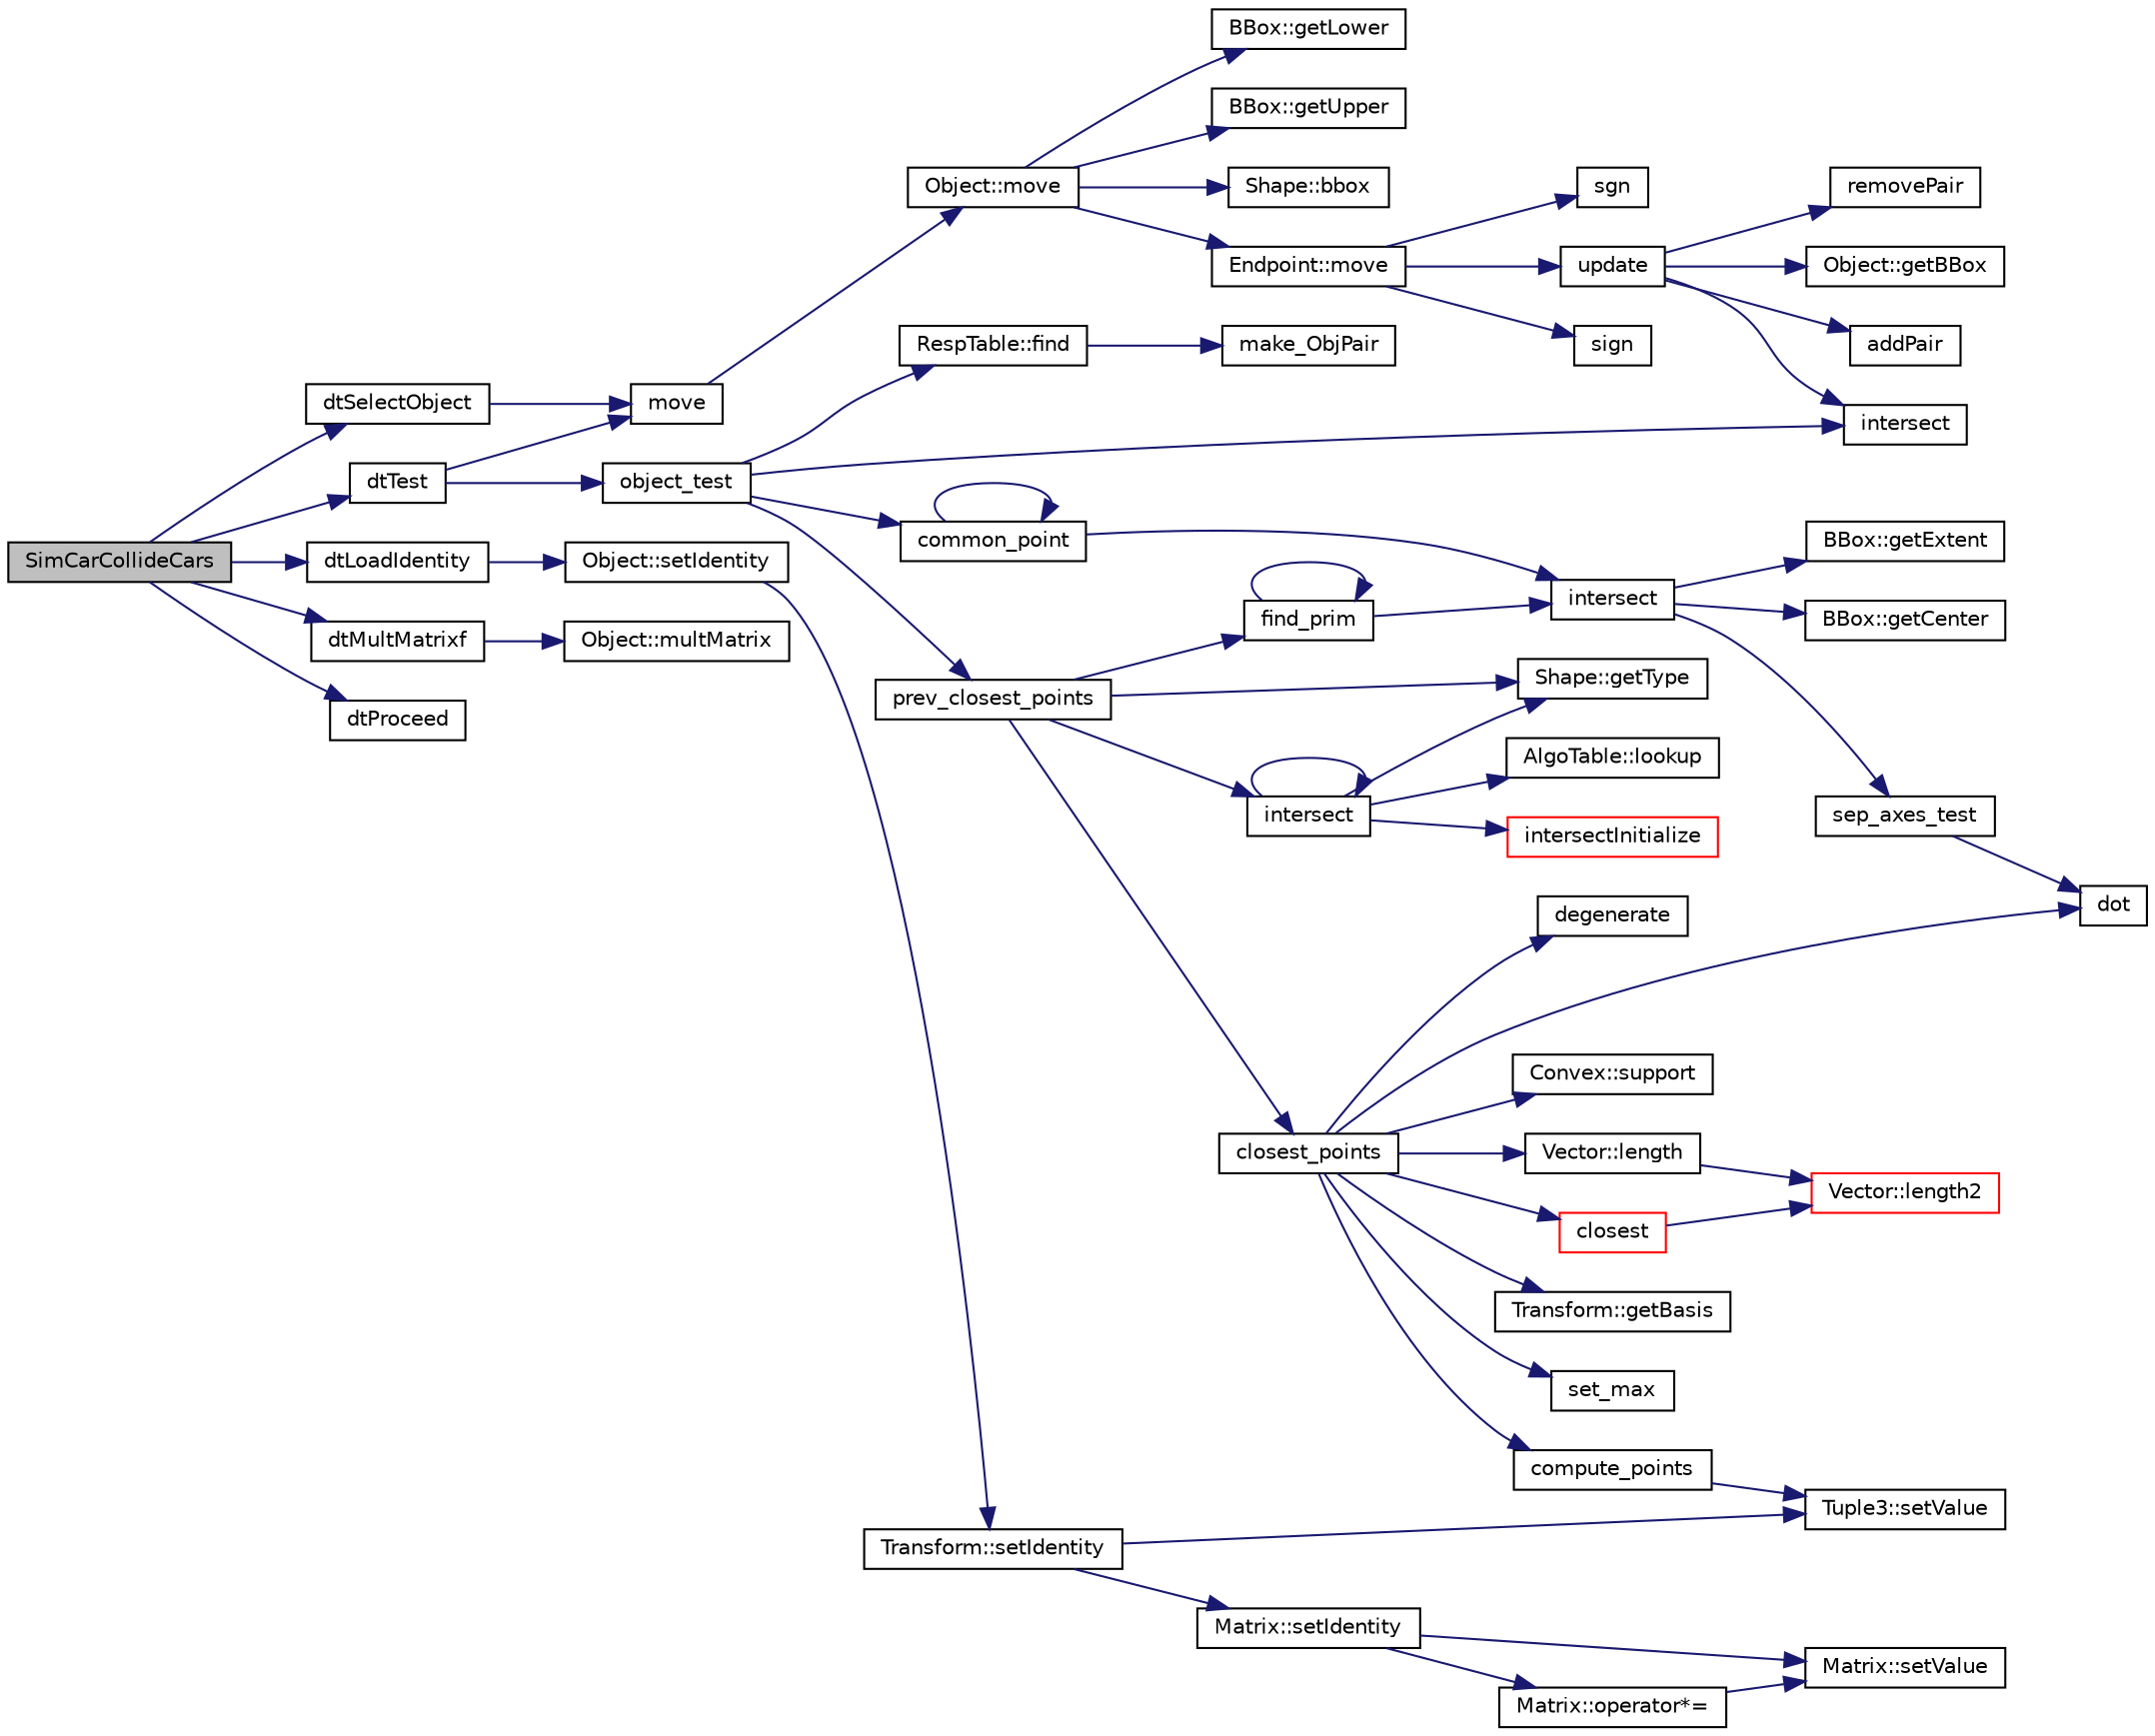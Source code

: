 digraph "SimCarCollideCars"
{
  edge [fontname="Helvetica",fontsize="10",labelfontname="Helvetica",labelfontsize="10"];
  node [fontname="Helvetica",fontsize="10",shape=record];
  rankdir="LR";
  Node1 [label="SimCarCollideCars",height=0.2,width=0.4,color="black", fillcolor="grey75", style="filled", fontcolor="black"];
  Node1 -> Node2 [color="midnightblue",fontsize="10",style="solid",fontname="Helvetica"];
  Node2 [label="dtSelectObject",height=0.2,width=0.4,color="black", fillcolor="white", style="filled",URL="$solid_8h.html#a7a905c57b85966777f975069a1ea41bd"];
  Node2 -> Node3 [color="midnightblue",fontsize="10",style="solid",fontname="Helvetica"];
  Node3 [label="move",height=0.2,width=0.4,color="black", fillcolor="white", style="filled",URL="$_c-api_8cpp.html#a68c0b61b84e4e095b6463cadc275adae"];
  Node3 -> Node4 [color="midnightblue",fontsize="10",style="solid",fontname="Helvetica"];
  Node4 [label="Object::move",height=0.2,width=0.4,color="black", fillcolor="white", style="filled",URL="$class_object.html#a256116a392fdfdad1b3741adf56841b2"];
  Node4 -> Node5 [color="midnightblue",fontsize="10",style="solid",fontname="Helvetica"];
  Node5 [label="Shape::bbox",height=0.2,width=0.4,color="black", fillcolor="white", style="filled",URL="$class_shape.html#aa7c582d58e2499acbad35622eb5f2a71"];
  Node4 -> Node6 [color="midnightblue",fontsize="10",style="solid",fontname="Helvetica"];
  Node6 [label="Endpoint::move",height=0.2,width=0.4,color="black", fillcolor="white", style="filled",URL="$class_endpoint.html#a6bd1ee38ca562d26eecdbacf4012e725"];
  Node6 -> Node7 [color="midnightblue",fontsize="10",style="solid",fontname="Helvetica"];
  Node7 [label="sign",height=0.2,width=0.4,color="black", fillcolor="white", style="filled",URL="$_math_functions_8h.html#a96c13b7e2b0a7c169ee21ca9d5597a2d"];
  Node6 -> Node8 [color="midnightblue",fontsize="10",style="solid",fontname="Helvetica"];
  Node8 [label="sgn",height=0.2,width=0.4,color="black", fillcolor="white", style="filled",URL="$_basic_8h.html#a4097bf376ae66aa490a1322d20257470"];
  Node6 -> Node9 [color="midnightblue",fontsize="10",style="solid",fontname="Helvetica"];
  Node9 [label="update",height=0.2,width=0.4,color="black", fillcolor="white", style="filled",URL="$_endpoint_8cpp.html#a2accefe73b960a585da7a676ec62c950"];
  Node9 -> Node10 [color="midnightblue",fontsize="10",style="solid",fontname="Helvetica"];
  Node10 [label="intersect",height=0.2,width=0.4,color="black", fillcolor="white", style="filled",URL="$_b_box_8h.html#a427b7907596402f7b5f2bfcdf7752c1b"];
  Node9 -> Node11 [color="midnightblue",fontsize="10",style="solid",fontname="Helvetica"];
  Node11 [label="Object::getBBox",height=0.2,width=0.4,color="black", fillcolor="white", style="filled",URL="$class_object.html#af6cb6eb4cf920010ae4ab1fb6494eb95"];
  Node9 -> Node12 [color="midnightblue",fontsize="10",style="solid",fontname="Helvetica"];
  Node12 [label="addPair",height=0.2,width=0.4,color="black", fillcolor="white", style="filled",URL="$_endpoint_8cpp.html#a10dec7a3d9160175da6fe1e56afa1253"];
  Node9 -> Node13 [color="midnightblue",fontsize="10",style="solid",fontname="Helvetica"];
  Node13 [label="removePair",height=0.2,width=0.4,color="black", fillcolor="white", style="filled",URL="$_endpoint_8cpp.html#a913c82ad9ed803e1bd435df1b2d76fa7"];
  Node4 -> Node14 [color="midnightblue",fontsize="10",style="solid",fontname="Helvetica"];
  Node14 [label="BBox::getLower",height=0.2,width=0.4,color="black", fillcolor="white", style="filled",URL="$class_b_box.html#a5210ce96fc3d60375ea9c71772e4b59b"];
  Node4 -> Node15 [color="midnightblue",fontsize="10",style="solid",fontname="Helvetica"];
  Node15 [label="BBox::getUpper",height=0.2,width=0.4,color="black", fillcolor="white", style="filled",URL="$class_b_box.html#a78ba476f08c0895525e6af9e7f2211e3"];
  Node1 -> Node16 [color="midnightblue",fontsize="10",style="solid",fontname="Helvetica"];
  Node16 [label="dtLoadIdentity",height=0.2,width=0.4,color="black", fillcolor="white", style="filled",URL="$solid_8h.html#a5c8481455cc335a90634d922b9de3e99"];
  Node16 -> Node17 [color="midnightblue",fontsize="10",style="solid",fontname="Helvetica"];
  Node17 [label="Object::setIdentity",height=0.2,width=0.4,color="black", fillcolor="white", style="filled",URL="$class_object.html#a5a575a68077e1ecd450770a41864e949"];
  Node17 -> Node18 [color="midnightblue",fontsize="10",style="solid",fontname="Helvetica"];
  Node18 [label="Transform::setIdentity",height=0.2,width=0.4,color="black", fillcolor="white", style="filled",URL="$class_transform.html#ae629833596d63ea55a4d25ae8e50dbe6"];
  Node18 -> Node19 [color="midnightblue",fontsize="10",style="solid",fontname="Helvetica"];
  Node19 [label="Matrix::setIdentity",height=0.2,width=0.4,color="black", fillcolor="white", style="filled",URL="$class_matrix.html#a7c56f28d03ac651fbb3c9af5c5fac653"];
  Node19 -> Node20 [color="midnightblue",fontsize="10",style="solid",fontname="Helvetica"];
  Node20 [label="Matrix::setValue",height=0.2,width=0.4,color="black", fillcolor="white", style="filled",URL="$class_matrix.html#a6db0d5bffe96f02e3ff3ff899e0c4d8d"];
  Node19 -> Node21 [color="midnightblue",fontsize="10",style="solid",fontname="Helvetica"];
  Node21 [label="Matrix::operator*=",height=0.2,width=0.4,color="black", fillcolor="white", style="filled",URL="$class_matrix.html#aac6dd563f8c6f859f3d0760f406a1a58"];
  Node21 -> Node20 [color="midnightblue",fontsize="10",style="solid",fontname="Helvetica"];
  Node18 -> Node22 [color="midnightblue",fontsize="10",style="solid",fontname="Helvetica"];
  Node22 [label="Tuple3::setValue",height=0.2,width=0.4,color="black", fillcolor="white", style="filled",URL="$class_tuple3.html#a3ef593aef12718dc19f9cc0acff26491"];
  Node1 -> Node23 [color="midnightblue",fontsize="10",style="solid",fontname="Helvetica"];
  Node23 [label="dtMultMatrixf",height=0.2,width=0.4,color="black", fillcolor="white", style="filled",URL="$solid_8h.html#aac380bfb7f74f9510b155824e41d4357"];
  Node23 -> Node24 [color="midnightblue",fontsize="10",style="solid",fontname="Helvetica"];
  Node24 [label="Object::multMatrix",height=0.2,width=0.4,color="black", fillcolor="white", style="filled",URL="$class_object.html#a7a955b3da42897bd5e37c16913122229"];
  Node1 -> Node25 [color="midnightblue",fontsize="10",style="solid",fontname="Helvetica"];
  Node25 [label="dtTest",height=0.2,width=0.4,color="black", fillcolor="white", style="filled",URL="$solid_8h.html#ad9ab39a56c1c23d501fb1233e3acfc1c"];
  Node25 -> Node3 [color="midnightblue",fontsize="10",style="solid",fontname="Helvetica"];
  Node25 -> Node26 [color="midnightblue",fontsize="10",style="solid",fontname="Helvetica"];
  Node26 [label="object_test",height=0.2,width=0.4,color="black", fillcolor="white", style="filled",URL="$_c-api_8cpp.html#a80372371c20c643abd1734200a72de70"];
  Node26 -> Node27 [color="midnightblue",fontsize="10",style="solid",fontname="Helvetica"];
  Node27 [label="RespTable::find",height=0.2,width=0.4,color="black", fillcolor="white", style="filled",URL="$class_resp_table.html#a79882b9de61d9e9157eaca400e3a1e6d"];
  Node27 -> Node28 [color="midnightblue",fontsize="10",style="solid",fontname="Helvetica"];
  Node28 [label="make_ObjPair",height=0.2,width=0.4,color="black", fillcolor="white", style="filled",URL="$_resp_table_8h.html#a147bd3ff217bf73c38e94e7b61ddec43"];
  Node26 -> Node10 [color="midnightblue",fontsize="10",style="solid",fontname="Helvetica"];
  Node26 -> Node29 [color="midnightblue",fontsize="10",style="solid",fontname="Helvetica"];
  Node29 [label="prev_closest_points",height=0.2,width=0.4,color="black", fillcolor="white", style="filled",URL="$_object_8cpp.html#abbc538fdee6b7e4635358a258719e2d9"];
  Node29 -> Node30 [color="midnightblue",fontsize="10",style="solid",fontname="Helvetica"];
  Node30 [label="Shape::getType",height=0.2,width=0.4,color="black", fillcolor="white", style="filled",URL="$class_shape.html#a1a4b4fa6764bc94365fec828de08d667"];
  Node29 -> Node31 [color="midnightblue",fontsize="10",style="solid",fontname="Helvetica"];
  Node31 [label="find_prim",height=0.2,width=0.4,color="black", fillcolor="white", style="filled",URL="$_b_box_tree_8cpp.html#ac87566052daa15cb59427777d7bcab95"];
  Node31 -> Node32 [color="midnightblue",fontsize="10",style="solid",fontname="Helvetica"];
  Node32 [label="intersect",height=0.2,width=0.4,color="black", fillcolor="white", style="filled",URL="$_b_box_tree_8cpp.html#a373d940728731fb6197e0890e6485ba5"];
  Node32 -> Node33 [color="midnightblue",fontsize="10",style="solid",fontname="Helvetica"];
  Node33 [label="sep_axes_test",height=0.2,width=0.4,color="black", fillcolor="white", style="filled",URL="$_b_box_tree_8cpp.html#a8ac1d5e70d40e2627d47589cfeb20e1f"];
  Node33 -> Node34 [color="midnightblue",fontsize="10",style="solid",fontname="Helvetica"];
  Node34 [label="dot",height=0.2,width=0.4,color="black", fillcolor="white", style="filled",URL="$_quaternion_8h.html#af8cf8caa91dd2209c53a956d41cb26ae"];
  Node32 -> Node35 [color="midnightblue",fontsize="10",style="solid",fontname="Helvetica"];
  Node35 [label="BBox::getExtent",height=0.2,width=0.4,color="black", fillcolor="white", style="filled",URL="$class_b_box.html#a28972bc25537e8cb169d1b42152628f5"];
  Node32 -> Node36 [color="midnightblue",fontsize="10",style="solid",fontname="Helvetica"];
  Node36 [label="BBox::getCenter",height=0.2,width=0.4,color="black", fillcolor="white", style="filled",URL="$class_b_box.html#ad8e3bd34a0342abf0c4df92c3a8c3424"];
  Node31 -> Node31 [color="midnightblue",fontsize="10",style="solid",fontname="Helvetica"];
  Node29 -> Node37 [color="midnightblue",fontsize="10",style="solid",fontname="Helvetica"];
  Node37 [label="closest_points",height=0.2,width=0.4,color="black", fillcolor="white", style="filled",URL="$_convex_8cpp.html#ac34ff060a246dd84d699b1b19616097e"];
  Node37 -> Node38 [color="midnightblue",fontsize="10",style="solid",fontname="Helvetica"];
  Node38 [label="Convex::support",height=0.2,width=0.4,color="black", fillcolor="white", style="filled",URL="$class_convex.html#a131c56e489bc55da5e9df20c1c956dc2"];
  Node37 -> Node39 [color="midnightblue",fontsize="10",style="solid",fontname="Helvetica"];
  Node39 [label="Vector::length",height=0.2,width=0.4,color="black", fillcolor="white", style="filled",URL="$class_vector.html#a0dad2d3f4af84741ae5f7390eba4a09e"];
  Node39 -> Node40 [color="midnightblue",fontsize="10",style="solid",fontname="Helvetica"];
  Node40 [label="Vector::length2",height=0.2,width=0.4,color="red", fillcolor="white", style="filled",URL="$class_vector.html#a8677c48cf107765986e71cd2f23b1b0f"];
  Node37 -> Node41 [color="midnightblue",fontsize="10",style="solid",fontname="Helvetica"];
  Node41 [label="Transform::getBasis",height=0.2,width=0.4,color="black", fillcolor="white", style="filled",URL="$class_transform.html#a8e9a61db370b01cf2c97fc18fc58708d"];
  Node37 -> Node42 [color="midnightblue",fontsize="10",style="solid",fontname="Helvetica"];
  Node42 [label="set_max",height=0.2,width=0.4,color="black", fillcolor="white", style="filled",URL="$_basic_8h.html#a9cf5187d24c80097fc60260e99402198"];
  Node37 -> Node34 [color="midnightblue",fontsize="10",style="solid",fontname="Helvetica"];
  Node37 -> Node43 [color="midnightblue",fontsize="10",style="solid",fontname="Helvetica"];
  Node43 [label="degenerate",height=0.2,width=0.4,color="black", fillcolor="white", style="filled",URL="$_convex_8cpp.html#adefcedd9b8dd1b27d27758783f45e30f"];
  Node37 -> Node44 [color="midnightblue",fontsize="10",style="solid",fontname="Helvetica"];
  Node44 [label="closest",height=0.2,width=0.4,color="red", fillcolor="white", style="filled",URL="$_convex_8cpp.html#a5180cc5215ff67d7edb40ae5c496a63e"];
  Node44 -> Node40 [color="midnightblue",fontsize="10",style="solid",fontname="Helvetica"];
  Node37 -> Node45 [color="midnightblue",fontsize="10",style="solid",fontname="Helvetica"];
  Node45 [label="compute_points",height=0.2,width=0.4,color="black", fillcolor="white", style="filled",URL="$_convex_8cpp.html#a3c86129adbc81887a77438527ae00fb8"];
  Node45 -> Node22 [color="midnightblue",fontsize="10",style="solid",fontname="Helvetica"];
  Node29 -> Node46 [color="midnightblue",fontsize="10",style="solid",fontname="Helvetica"];
  Node46 [label="intersect",height=0.2,width=0.4,color="black", fillcolor="white", style="filled",URL="$_object_8cpp.html#a80cb495ad791b0a084b52a2d61cbf89e"];
  Node46 -> Node47 [color="midnightblue",fontsize="10",style="solid",fontname="Helvetica"];
  Node47 [label="intersectInitialize",height=0.2,width=0.4,color="red", fillcolor="white", style="filled",URL="$_object_8cpp.html#a647bc0aaf3f5f068e94264730e416905"];
  Node46 -> Node46 [color="midnightblue",fontsize="10",style="solid",fontname="Helvetica"];
  Node46 -> Node48 [color="midnightblue",fontsize="10",style="solid",fontname="Helvetica"];
  Node48 [label="AlgoTable::lookup",height=0.2,width=0.4,color="black", fillcolor="white", style="filled",URL="$class_algo_table.html#a9ba91be3454a3317a643763090949541"];
  Node46 -> Node30 [color="midnightblue",fontsize="10",style="solid",fontname="Helvetica"];
  Node26 -> Node49 [color="midnightblue",fontsize="10",style="solid",fontname="Helvetica"];
  Node49 [label="common_point",height=0.2,width=0.4,color="black", fillcolor="white", style="filled",URL="$_b_box_tree_8cpp.html#acb19e7c032e0a1ed44a4e043ef86e5ea"];
  Node49 -> Node32 [color="midnightblue",fontsize="10",style="solid",fontname="Helvetica"];
  Node49 -> Node49 [color="midnightblue",fontsize="10",style="solid",fontname="Helvetica"];
  Node1 -> Node50 [color="midnightblue",fontsize="10",style="solid",fontname="Helvetica"];
  Node50 [label="dtProceed",height=0.2,width=0.4,color="black", fillcolor="white", style="filled",URL="$solid_8h.html#acb0e9659bab7effb779c8cc311d4ca88"];
}
